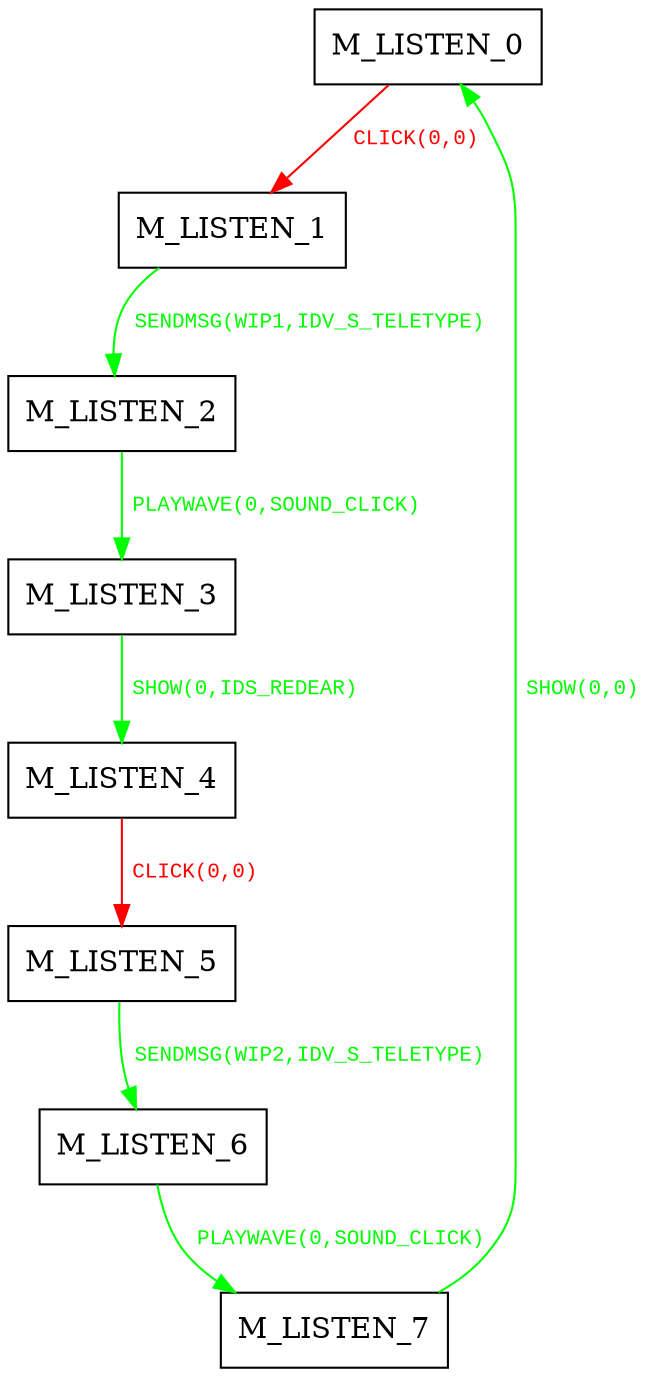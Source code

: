 digraph {
 node [shape=record];
"M_LISTEN_0" -> "M_LISTEN_1"[color=red, fontcolor=red, label=< <font face="Courier New" point-size="10">
CLICK(0,0)<br/>
</font>>];
"M_LISTEN_1" -> "M_LISTEN_2"[color=green, fontcolor=green, label=< <font face="Courier New" point-size="10">
SENDMSG(WIP1,IDV_S_TELETYPE)<br/>
</font>>];
"M_LISTEN_2" -> "M_LISTEN_3"[color=green, fontcolor=green, label=< <font face="Courier New" point-size="10">
PLAYWAVE(0,SOUND_CLICK)<br/>
</font>>];
"M_LISTEN_3" -> "M_LISTEN_4"[color=green, fontcolor=green, label=< <font face="Courier New" point-size="10">
SHOW(0,IDS_REDEAR)<br/>
</font>>];
"M_LISTEN_4" -> "M_LISTEN_5"[color=red, fontcolor=red, label=< <font face="Courier New" point-size="10">
CLICK(0,0)<br/>
</font>>];
"M_LISTEN_5" -> "M_LISTEN_6"[color=green, fontcolor=green, label=< <font face="Courier New" point-size="10">
SENDMSG(WIP2,IDV_S_TELETYPE)<br/>
</font>>];
"M_LISTEN_6" -> "M_LISTEN_7"[color=green, fontcolor=green, label=< <font face="Courier New" point-size="10">
PLAYWAVE(0,SOUND_CLICK)<br/>
</font>>];
"M_LISTEN_7" -> "M_LISTEN_0"[color=green, fontcolor=green, label=< <font face="Courier New" point-size="10">
SHOW(0,0)<br/>
</font>>];
}
